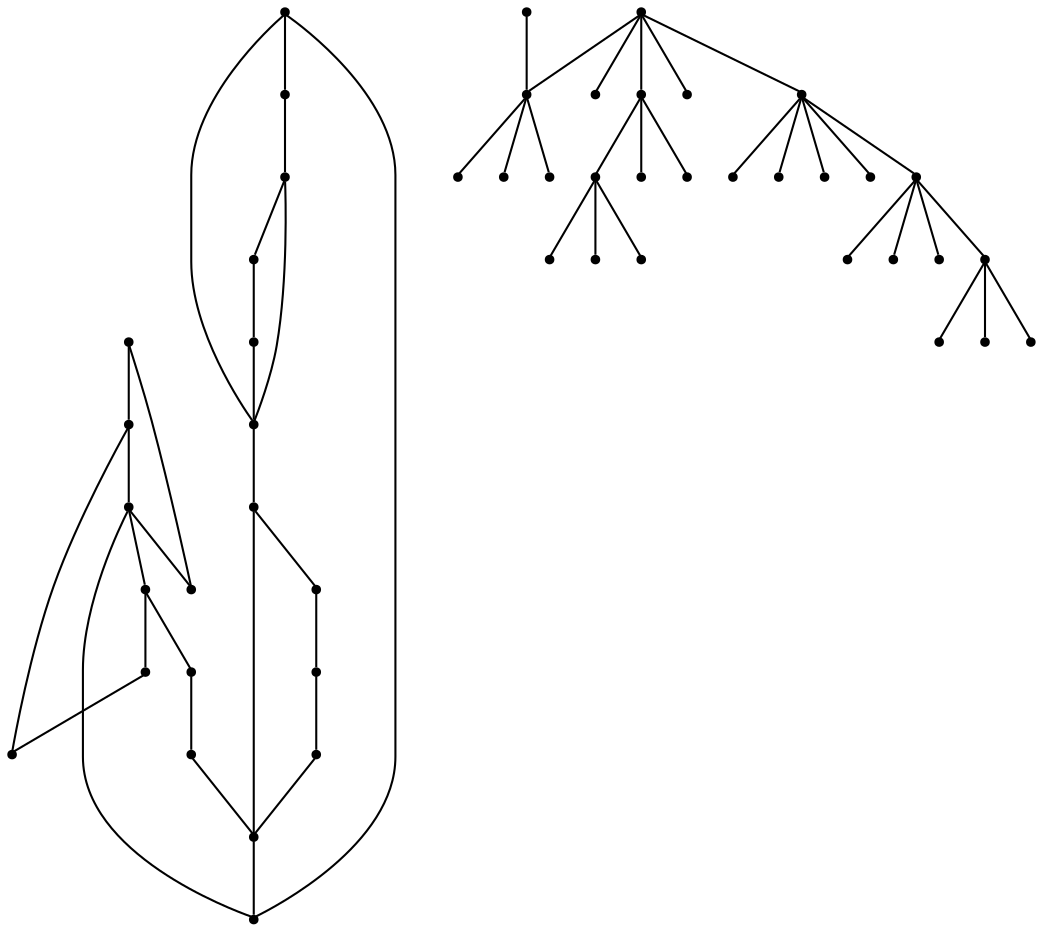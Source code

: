 graph {
  node [shape=point,comment="{\"directed\":false,\"doi\":\"10.1007/978-3-030-68766-3_33\",\"figure\":\"2\"}"]

  v0 [pos="1138.3855433486167,595.3621091637069"]
  v1 [pos="1071.716537064025,542.3585060169069"]
  v2 [pos="1200.280792248478,582.6186377312781"]
  v3 [pos="1215.451907708097,505.56161143925567"]
  v4 [pos="1172.440956330906,448.61150510404855"]
  v5 [pos="1089.367330563087,341.53219533045444"]
  v6 [pos="1000.3645617580714,324.2839212446436"]
  v7 [pos="1147.7995542351205,373.2128444209726"]
  v8 [pos="1159.7648914107085,539.4665402233913"]
  v9 [pos="1249.4823940306487,536.4578275258103"]
  v10 [pos="1233.8288014517468,459.383759746702"]
  v11 [pos="1079.6803345994063,599.0753728945367"]
  v12 [pos="1171.326187780244,621.5993861614469"]
  v13 [pos="1086.3063749003632,440.71442911837835"]
  v14 [pos="994.4188698351688,584.806561192652"]
  v15 [pos="1205.527472592732,406.3969437364342"]
  v16 [pos="1070.0475318647082,305.84350611448735"]
  v17 [pos="1121.8307439198916,329.9282461716117"]
  v18 [pos="1123.57898028766,641.1647937898194"]
  v19 [pos="1033.716766326144,570.166906383736"]
  v20 [pos="1008.5086006634172,652.1247591409702"]
  v21 [pos="1041.9076222040198,605.0678719354537"]
  v22 [pos="1076.4922656897043,647.5449230743"]
  v23 [pos="964.6203516814569,564.1868705199415"]
  v24 [pos="1037.8955745777882,217.72339121877144"]
  v25 [pos="979.2236861594512,150.55616622087655"]
  v26 [pos="959.1944791761302,212.21207573438437"]
  v27 [pos="1037.473601837945,150.37277947178904"]
  v28 [pos="934.9291389826103,112.0192277127801"]
  v29 [pos="1068.7826946482792,260.7420818613375"]
  v30 [pos="834.0120309130004,425.66628732051026"]
  v31 [pos="901.2664798622322,648.9909059710578"]
  v32 [pos="638.9226382389975,555.1228341947242"]
  v33 [pos="735.5421866869121,586.9319144178601"]
  v34 [pos="641.6772249052528,419.5946852574487"]
  v35 [pos="673.8448249429266,258.27817215248547"]
  v36 [pos="878.0898687623269,162.1370171700778"]
  v37 [pos="814.608915490333,230.05010926925877"]
  v38 [pos="815.1631521389879,176.20261867660997"]
  v39 [pos="583.9472081298574,487.6421062427071"]
  v40 [pos="594.2405196562877,606.2389018838569"]
  v41 [pos="577.5044932371235,442.52718551331105"]
  v42 [pos="518.4950933947505,585.5899608974918"]
  v43 [pos="696.9693253345285,640.3854636938361"]
  v44 [pos="595.1364804616512,405.66339674008424"]
  v45 [pos="549.8292241445535,457.31283753994717"]
  v46 [pos="551.3711796853099,498.70203136139105"]
  v47 [pos="553.7215347802598,389.898749432952"]
  v48 [pos="627.2999472521747,394.5950780531342"]

  v0 -- v1 [id="-1",pos="1138.3855433486167,595.3621091637069 1117.7487330584636,588.5011379827142 1094.2855034817803,572.439070027249 1071.716537064025,542.3585060169069"]
  v41 -- v48 [id="-2",pos="577.5044932371235,442.52718551331105 594.8864349061586,437.56410675012546 611.9683187291818,420.17822901486056 627.2999472521747,394.5950780531342"]
  v41 -- v47 [id="-3",pos="577.5044932371235,442.52718551331105 565.6068300350705,433.59661964105317 557.6722672747261,415.2939353356276 553.7215347802598,389.898749432952"]
  v41 -- v46 [id="-4",pos="577.5044932371235,442.52718551331105 574.145673528798,459.2170647526893 563.7731944223337,479.3491972081223 551.3711796853099,498.70203136139105"]
  v39 -- v45 [id="-5",pos="583.9472081298574,487.6421062427071 567.5114526949137,477.34019645074625 557.1461651352296,466.60693808699625 549.8292241445535,457.31283753994717"]
  v45 -- v44 [id="-6",pos="549.8292241445535,457.31283753994717 530.9472304209559,425.5469900474471 550.1189112452055,401.9302024871022 595.1364804616512,405.66339674008424"]
  v44 -- v34 [id="-7",pos="595.1364804616512,405.66339674008424 608.2964098190364,407.0748548666137 623.8674425189365,410.6792440359179 641.6772249052528,419.5946852574487"]
  v32 -- v43 [id="-8",pos="638.9226382389975,555.1228341947242 647.6531849149798,586.7109473744902 666.8687145054383,615.3818186744844 696.9693253345285,640.3854636938361"]
  v32 -- v42 [id="-9",pos="638.9226382389975,555.1228341947242 611.9683187291818,555.6021896066508 570.7867425407417,564.7535635531827 518.4950933947505,585.5899608974918"]
  v32 -- v41 [id="-10",pos="638.9226382389975,555.1228341947242 629.962887111423,503.44452460703695 608.9136583198099,465.01387283649234 577.5044932371235,442.52718551331105"]
  v34 -- v37 [id="-11",pos="641.6772249052528,419.5946852574487 642.223115574085,322.7238269583173 717.8137749636596,240.82863926056075 814.608915490333,230.05010926925877"]
  v37 -- v6 [id="-12",pos="814.608915490333,230.05010926925877 821.2831560289709,230.1791226245332 827.9343487045985,229.83346618529868 834.6662762455898,229.83346618529868 905.1653614527955,229.83346618529868 966.8131974820758,267.7445786470216 1000.3645617580714,324.2839212446436"]
  v33 -- v40 [id="-13",pos="735.5421866869121,586.9319144178601 685.3004004860195,612.509123902604 629.2318183158867,620.1303388658416 594.2405196562877,606.2389018838569"]
  v39 -- v34 [id="-14",pos="583.9472081298574,487.6421062427071 596.5992909770666,467.4354168648871 615.1998073269972,444.2274525995688 641.6772249052528,419.5946852574487"]
  v38 -- v26 [id="-15",pos="815.1631521389879,176.20261867660997 876.1645863425831,183.48920564310504 930.1732181490443,185.05606864042284 959.1944791761302,212.21207573438437"]
  v37 -- v36 [id="-16",pos="814.608915490333,230.05010926925877 819.4396130134412,202.4468814242423 845.1723918205059,177.35183133246005 878.0898687623269,162.1370171700778"]
  v36 -- v25 [id="-17",pos="878.0898687623269,162.1370171700778 903.8867628113397,149.86386876958227 934.1802695129184,143.78943041860202 961.6615031204514,147.27967008116843 967.6529008261972,148.0398481526073 973.5105703508686,149.25463549886967 979.2236861594512,150.55616622087655"]
  v30 -- v35 [id="-18",pos="834.0120309130004,425.66628732051026 757.7582470461773,366.80371917339085 704.6872900470894,310.98718966758133 673.8448249429266,258.27817215248547"]
  v33 -- v23 [id="-19",pos="735.5421866869121,586.9319144178601 764.3740526522016,604.6530241383183 798.3450699541054,614.7150704922525 834.6662762455898,614.7150704922525 884.7644386989402,614.7150704922525 930.3928721053628,595.5706088275517 964.6203516814569,564.1868705199415"]
  v33 -- v34 [id="-20",pos="735.5421866869121,586.9319144178601 679.55675187378,553.4775269669366 642.223115574085,492.23579360489305 641.6772249052528,419.5946852574487"]
  v6 -- v23 [id="-21",pos="1000.3645617580714,324.2839212446436 1017.3434668493301,352.99249051278866 1027.1094369170946,386.4929448176707 1027.1094369170946,422.2742683387756 1027.1094369170946,478.45705797662504 1003.032059182669,529.0165097073588 964.6203516814569,564.1868705199415"]
  v30 -- v13 [id="-22",pos="834.0120309130004,425.66628732051026 928.8729621839575,422.6158293383329 1012.1362086133515,427.1915004146893 1086.3063749003632,440.71442911837835"]
  v30 -- v31 [id="-23",pos="834.0120309130004,425.66628732051026 832.1868366627132,505.8866396528343 853.5360756090249,579.3974469400509 901.2664798622322,648.9909059710578"]
  v26 -- v29 [id="-24",pos="959.1944791761302,212.21207573438437 985.6528408221111,252.77029040057084 1023.4713527753444,270.46037139784494 1068.7826946482792,260.7420818613375"]
  v26 -- v28 [id="-25",pos="959.1944791761302,212.21207573438437 946.0798608361748,187.23985890530196 938.4536383132476,154.29332300682745 934.9291389826103,112.0192277127801"]
  v26 -- v27 [id="-26",pos="959.1944791761302,212.21207573438437 986.2154075534844,196.30783766409877 1012.1362086133515,176.17567341484664 1037.473601837945,150.37277947178904"]
  v30 -- v26 [id="-27",pos="834.0120309130004,425.66628732051026 858.4117811244294,354.29746142593797 900.5018450365194,281.7034289150628 959.1944791761302,212.21207573438437"]
  v25 -- v24 [id="-28",pos="979.2236861594512,150.55616622087655 1009.2961361813598,159.883677052027 1032.9998070729036,181.9710416352375 1037.8955745777882,217.72339121877144"]
  v24 -- v6 [id="-29",pos="1037.8955745777882,217.72339121877144 1038.7009135039461,244.81634407433376 1029.4385077259694,279.72800806068767 1000.3645617580714,324.2839212446436"]
  v23 -- v1 [id="-30",pos="964.6203516814569,564.1868705199415 1008.8385763870481,558.9018219654125 1043.978851378853,551.4839211334004 1071.716537064025,542.3585060169069"]
  v1 -- v4 [id="-31",pos="1071.716537064025,542.3585060169069 1139.2384818772282,519.5371852547902 1164.0832907948538,485.6623690825577 1172.440956330906,448.61150510404855"]
  v30 -- v32 [id="-32",pos="834.0120309130004,425.66628732051026 758.675001264128,447.01958857720905 693.4021263814071,491.24692125627996 638.9226382389975,555.1228341947242"]
  v40 -- v39 [id="-33",pos="594.2405196562877,606.2389018838569 555.7190578624454,592.4037036786098 541.7663538879399,553.5299604217867 583.9472081298574,487.6421062427071"]
  v22 -- v21 [id="-34",pos="1076.4922656897043,647.5449230743 1059.5134509358923,654.8557783486293 1050.404153788382,648.9098590091119 1045.2581436238354,639.6770815053749 1040.659253102026,631.4336356474746 1039.2209410459648,620.5674186607021 1041.9076222040198,605.0678719354537"]
  v22 -- v0 [id="-35",pos="1076.4922656897043,647.5449230743 1090.5817630182985,641.5843847211377 1110.2117497223453,626.2996851626003 1138.3855433486167,595.3621091637069"]
  v1 -- v21 [id="-36",pos="1071.716537064025,542.3585060169069 1055.5684704281969,568.0275498483592 1046.3870611729953,589.1234474378034 1041.9076222040198,605.0678719354537"]
  v11 -- v20 [id="-37",pos="1079.6803345994063,599.0753728945367 1070.6998695447667,617.8281305044147 1046.608507262068,635.518243295508 1008.5086006634172,652.1247591409702"]
  v11 -- v19 [id="-38",pos="1079.6803345994063,599.0753728945367 1067.6534756296955,589.4614624664297 1052.4010941722586,580.0017520613937 1033.716766326144,570.166906383736"]
  v11 -- v18 [id="-39",pos="1079.6803345994063,599.0753728945367 1097.237351079468,604.4053205373548 1111.2687713286875,619.0491562334942 1123.57898028766,641.1647937898194"]
  v13 -- v17 [id="-40",pos="1086.3063749003632,440.71442911837835 1110.351953522319,408.89740044044504 1122.858014807801,371.0793519780518 1121.8307439198916,329.9282461716117"]
  v13 -- v16 [id="-41",pos="1086.3063749003632,440.71442911837835 1065.2113624480075,390.8989193970287 1060.331460097035,345.1463418299595 1070.0475318647082,305.84350611448735"]
  v13 -- v8 [id="-42",pos="1086.3063749003632,440.71442911837835 1096.016326282833,464.7053774088925 1121.0245063718999,497.95191978524315 1159.7648914107085,539.4665402233913"]
  v13 -- v15 [id="-43",pos="1086.3063749003632,440.71442911837835 1127.738044335609,420.1824257989937 1167.0859213228946,409.8142388044249 1205.527472592732,406.3969437364342"]
  v13 -- v14 [id="-44",pos="1086.3063749003632,440.71442911837835 1042.9454328721627,495.8226559202747 1011.8321287999202,543.7130498896744 994.4188698351688,584.806561192652"]
  v8 -- v12 [id="-45",pos="1159.7648914107085,539.4665402233913 1168.9153601000633,563.2284458404613 1172.2701578409694,591.2909106164371 1171.326187780244,621.5993861614469"]
  v8 -- v11 [id="-46",pos="1159.7648914107085,539.4665402233913 1129.5674831127776,551.0263913550176 1102.7256674109742,571.1543588201367 1079.6803345994063,599.0753728945367"]
  v8 -- v10 [id="-47",pos="1159.7648914107085,539.4665402233913 1170.1323152379657,507.1118780629564 1194.5361510052319,479.65785160481806 1233.8288014517468,459.383759746702"]
  v8 -- v9 [id="-48",pos="1159.7648914107085,539.4665402233913 1182.3342967100166,541.26689702884 1211.618034828255,540.9668587571447 1249.4823940306487,536.4578275258103"]
  v4 -- v7 [id="-49",pos="1172.440956330906,448.61150510404855 1177.0812242752588,423.19828395869445 1173.6556731590715,395.84162521131543 1147.7995542351205,373.2128444209726"]
  v7 -- v5 [id="-50",pos="1147.7995542351205,373.2128444209726 1134.9627662286064,361.3026161453507 1115.9960401219753,350.78008502372836 1089.367330563087,341.53219533045444"]
  v5 -- v6 [id="-51",pos="1089.367330563087,341.53219533045444 1065.5021560431392,334.5793344966909 1035.4549252148843,328.516236472783 1000.3645617580714,324.2839212446436"]
  v4 -- v3 [id="-52",pos="1172.440956330906,448.61150510404855 1196.0419565428429,470.0612597340979 1208.0501765796225,488.94175221653916 1215.451907708097,505.56161143925567"]
  v3 -- v2 [id="-53",pos="1215.451907708097,505.56161143925567 1226.9485436853693,539.6783825631807 1217.5993700116799,566.3760001598034 1200.280792248478,582.6186377312781"]
  v2 -- v0 [id="-54",pos="1200.280792248478,582.6186377312781 1184.2179053899572,595.8311494513066 1163.215209512121,602.097246999437 1138.3855433486167,595.3621091637069"]
}
